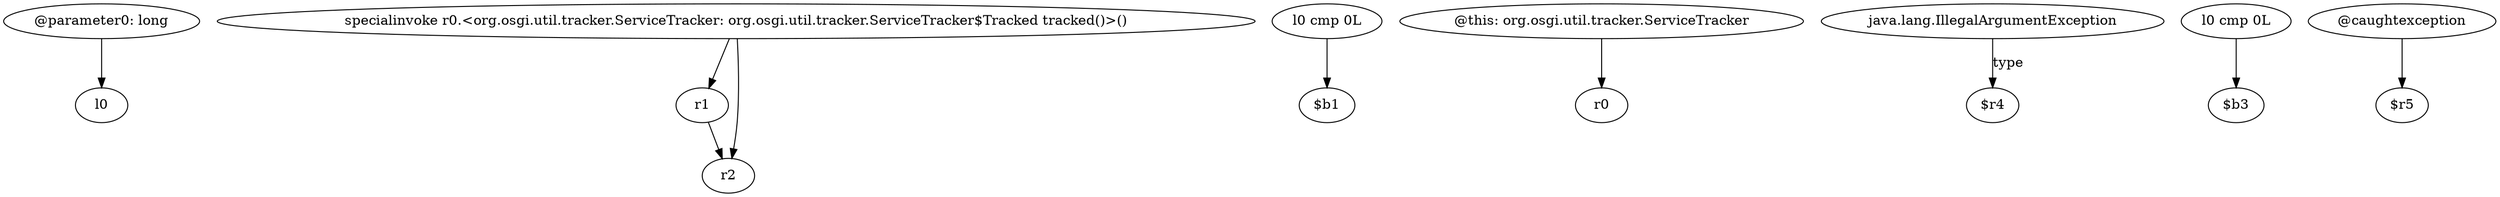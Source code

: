 digraph g {
0[label="@parameter0: long"]
1[label="l0"]
0->1[label=""]
2[label="specialinvoke r0.<org.osgi.util.tracker.ServiceTracker: org.osgi.util.tracker.ServiceTracker$Tracked tracked()>()"]
3[label="r1"]
2->3[label=""]
4[label="r2"]
2->4[label=""]
5[label="l0 cmp 0L"]
6[label="$b1"]
5->6[label=""]
7[label="@this: org.osgi.util.tracker.ServiceTracker"]
8[label="r0"]
7->8[label=""]
9[label="java.lang.IllegalArgumentException"]
10[label="$r4"]
9->10[label="type"]
11[label="l0 cmp 0L"]
12[label="$b3"]
11->12[label=""]
3->4[label=""]
13[label="@caughtexception"]
14[label="$r5"]
13->14[label=""]
}